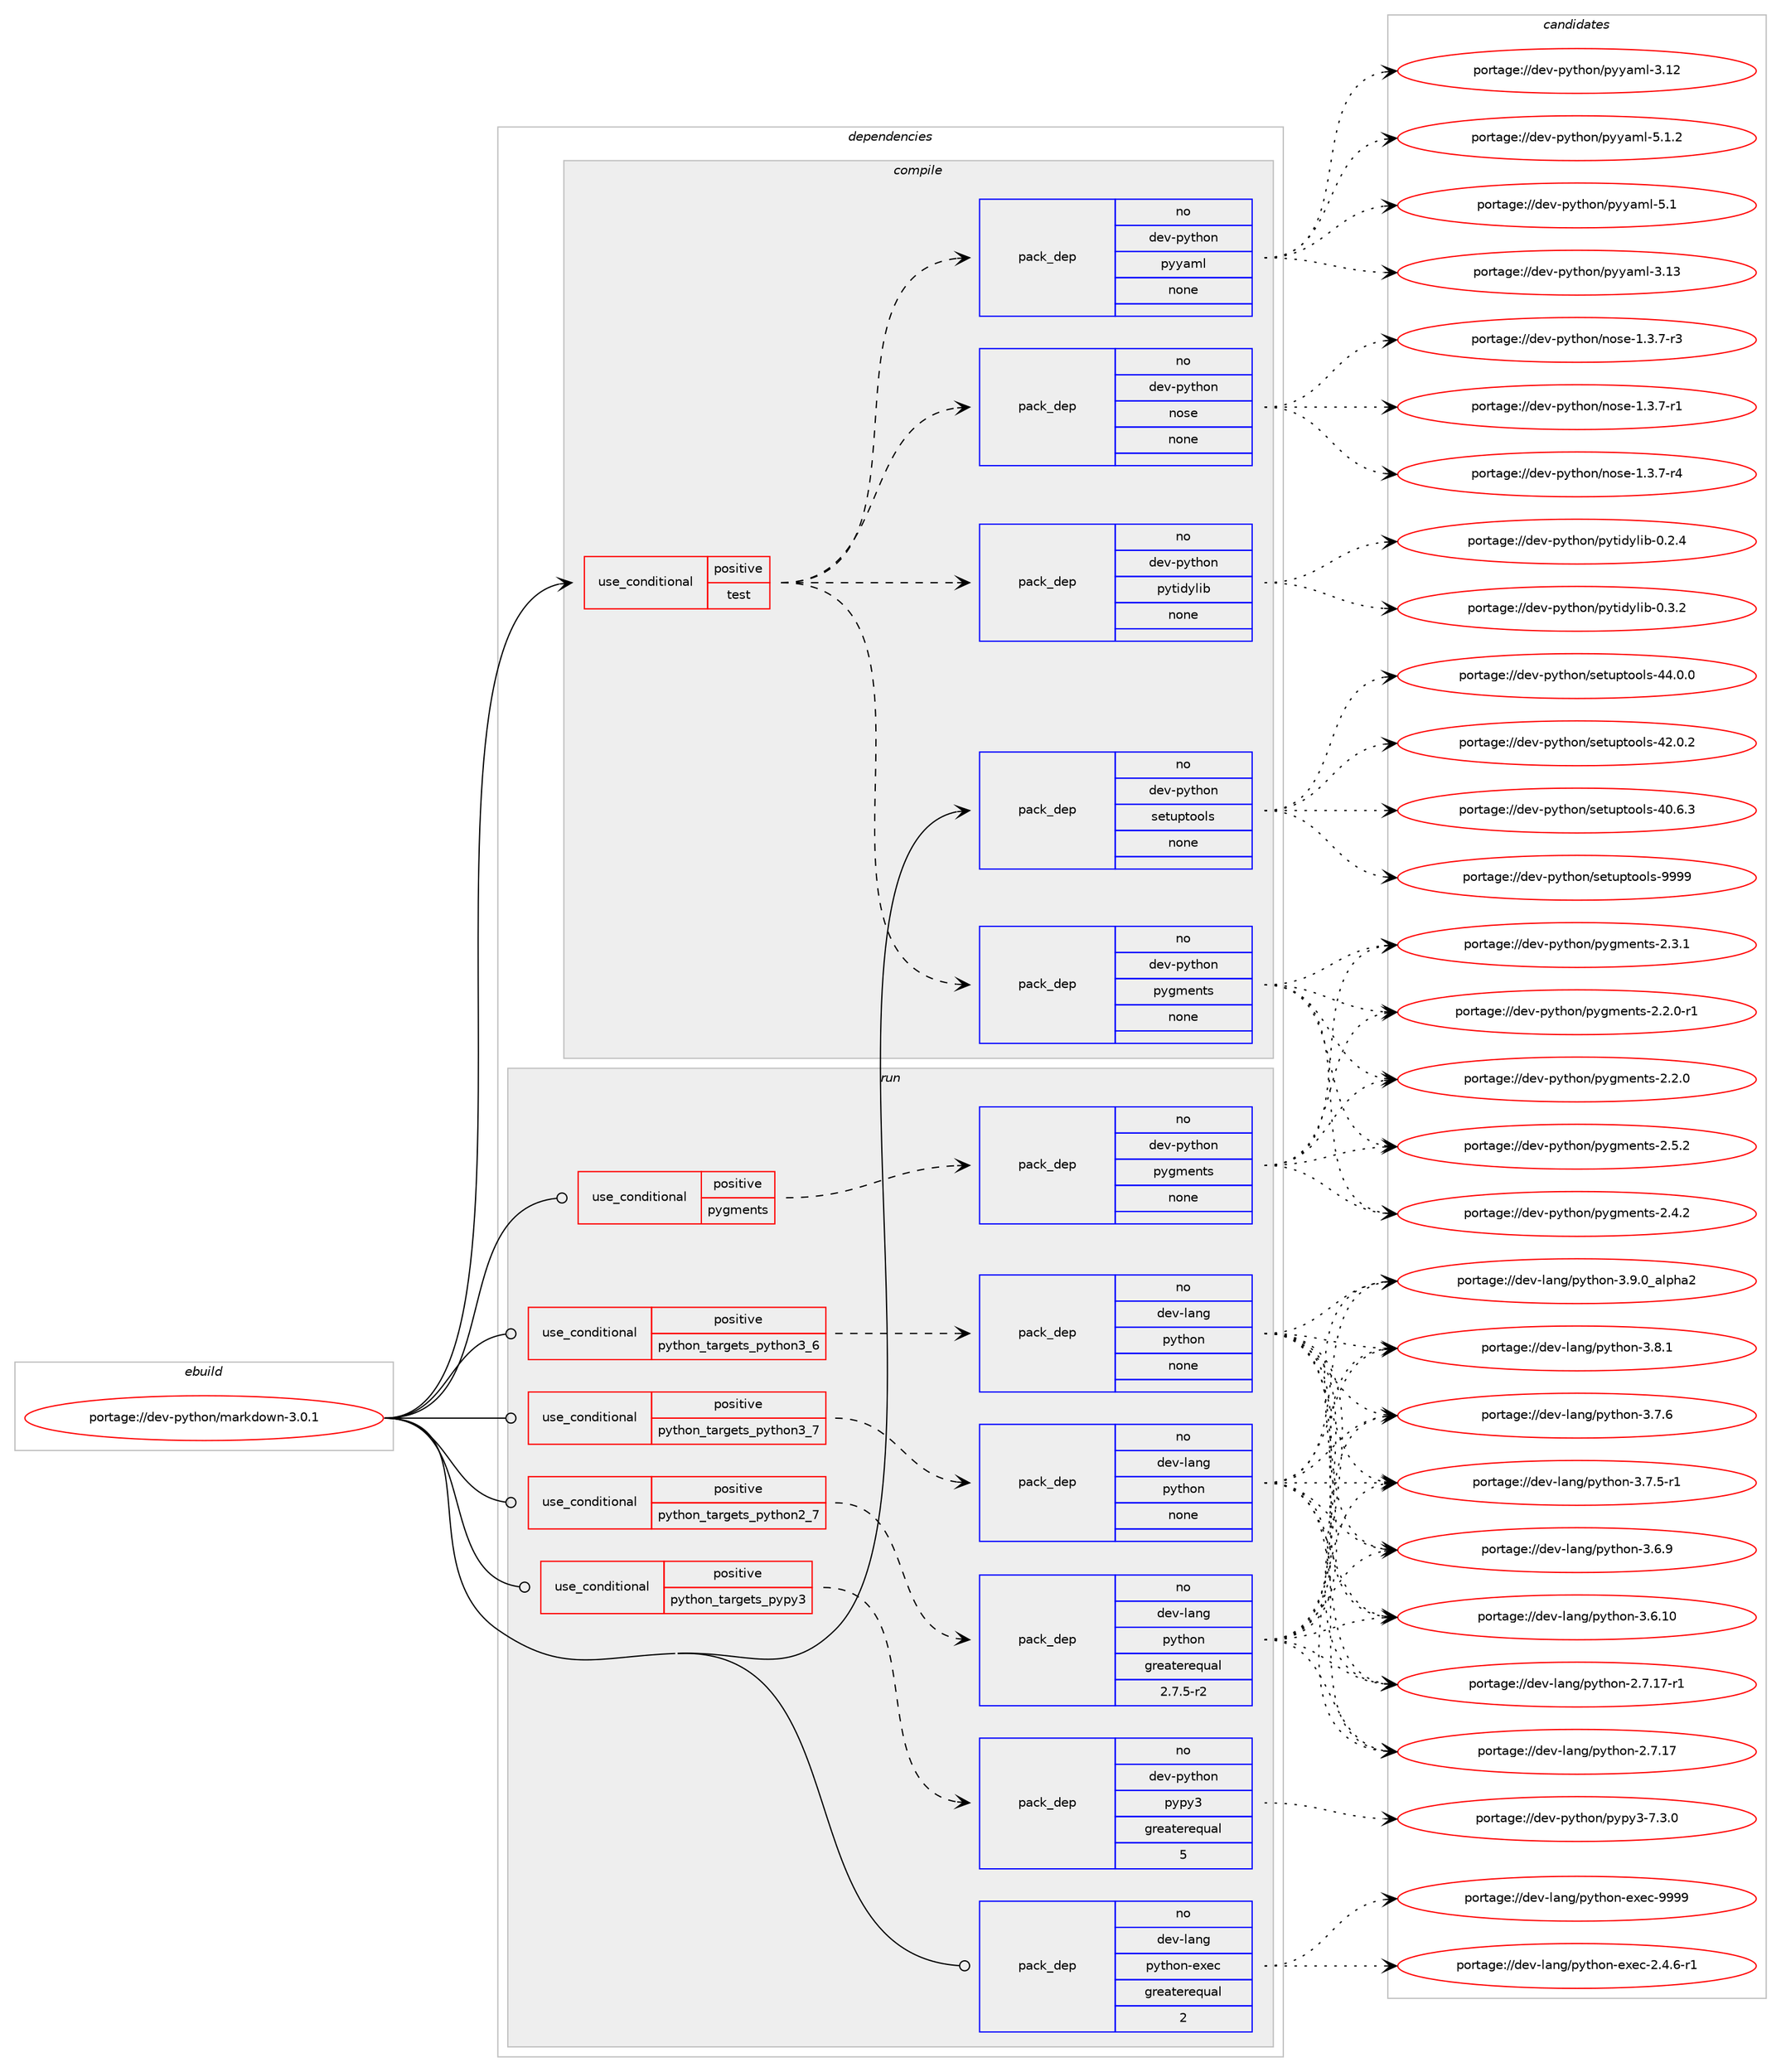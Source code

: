 digraph prolog {

# *************
# Graph options
# *************

newrank=true;
concentrate=true;
compound=true;
graph [rankdir=LR,fontname=Helvetica,fontsize=10,ranksep=1.5];#, ranksep=2.5, nodesep=0.2];
edge  [arrowhead=vee];
node  [fontname=Helvetica,fontsize=10];

# **********
# The ebuild
# **********

subgraph cluster_leftcol {
color=gray;
rank=same;
label=<<i>ebuild</i>>;
id [label="portage://dev-python/markdown-3.0.1", color=red, width=4, href="../dev-python/markdown-3.0.1.svg"];
}

# ****************
# The dependencies
# ****************

subgraph cluster_midcol {
color=gray;
label=<<i>dependencies</i>>;
subgraph cluster_compile {
fillcolor="#eeeeee";
style=filled;
label=<<i>compile</i>>;
subgraph cond113150 {
dependency451229 [label=<<TABLE BORDER="0" CELLBORDER="1" CELLSPACING="0" CELLPADDING="4"><TR><TD ROWSPAN="3" CELLPADDING="10">use_conditional</TD></TR><TR><TD>positive</TD></TR><TR><TD>test</TD></TR></TABLE>>, shape=none, color=red];
subgraph pack333099 {
dependency451230 [label=<<TABLE BORDER="0" CELLBORDER="1" CELLSPACING="0" CELLPADDING="4" WIDTH="220"><TR><TD ROWSPAN="6" CELLPADDING="30">pack_dep</TD></TR><TR><TD WIDTH="110">no</TD></TR><TR><TD>dev-python</TD></TR><TR><TD>nose</TD></TR><TR><TD>none</TD></TR><TR><TD></TD></TR></TABLE>>, shape=none, color=blue];
}
dependency451229:e -> dependency451230:w [weight=20,style="dashed",arrowhead="vee"];
subgraph pack333100 {
dependency451231 [label=<<TABLE BORDER="0" CELLBORDER="1" CELLSPACING="0" CELLPADDING="4" WIDTH="220"><TR><TD ROWSPAN="6" CELLPADDING="30">pack_dep</TD></TR><TR><TD WIDTH="110">no</TD></TR><TR><TD>dev-python</TD></TR><TR><TD>pyyaml</TD></TR><TR><TD>none</TD></TR><TR><TD></TD></TR></TABLE>>, shape=none, color=blue];
}
dependency451229:e -> dependency451231:w [weight=20,style="dashed",arrowhead="vee"];
subgraph pack333101 {
dependency451232 [label=<<TABLE BORDER="0" CELLBORDER="1" CELLSPACING="0" CELLPADDING="4" WIDTH="220"><TR><TD ROWSPAN="6" CELLPADDING="30">pack_dep</TD></TR><TR><TD WIDTH="110">no</TD></TR><TR><TD>dev-python</TD></TR><TR><TD>pygments</TD></TR><TR><TD>none</TD></TR><TR><TD></TD></TR></TABLE>>, shape=none, color=blue];
}
dependency451229:e -> dependency451232:w [weight=20,style="dashed",arrowhead="vee"];
subgraph pack333102 {
dependency451233 [label=<<TABLE BORDER="0" CELLBORDER="1" CELLSPACING="0" CELLPADDING="4" WIDTH="220"><TR><TD ROWSPAN="6" CELLPADDING="30">pack_dep</TD></TR><TR><TD WIDTH="110">no</TD></TR><TR><TD>dev-python</TD></TR><TR><TD>pytidylib</TD></TR><TR><TD>none</TD></TR><TR><TD></TD></TR></TABLE>>, shape=none, color=blue];
}
dependency451229:e -> dependency451233:w [weight=20,style="dashed",arrowhead="vee"];
}
id:e -> dependency451229:w [weight=20,style="solid",arrowhead="vee"];
subgraph pack333103 {
dependency451234 [label=<<TABLE BORDER="0" CELLBORDER="1" CELLSPACING="0" CELLPADDING="4" WIDTH="220"><TR><TD ROWSPAN="6" CELLPADDING="30">pack_dep</TD></TR><TR><TD WIDTH="110">no</TD></TR><TR><TD>dev-python</TD></TR><TR><TD>setuptools</TD></TR><TR><TD>none</TD></TR><TR><TD></TD></TR></TABLE>>, shape=none, color=blue];
}
id:e -> dependency451234:w [weight=20,style="solid",arrowhead="vee"];
}
subgraph cluster_compileandrun {
fillcolor="#eeeeee";
style=filled;
label=<<i>compile and run</i>>;
}
subgraph cluster_run {
fillcolor="#eeeeee";
style=filled;
label=<<i>run</i>>;
subgraph cond113151 {
dependency451235 [label=<<TABLE BORDER="0" CELLBORDER="1" CELLSPACING="0" CELLPADDING="4"><TR><TD ROWSPAN="3" CELLPADDING="10">use_conditional</TD></TR><TR><TD>positive</TD></TR><TR><TD>pygments</TD></TR></TABLE>>, shape=none, color=red];
subgraph pack333104 {
dependency451236 [label=<<TABLE BORDER="0" CELLBORDER="1" CELLSPACING="0" CELLPADDING="4" WIDTH="220"><TR><TD ROWSPAN="6" CELLPADDING="30">pack_dep</TD></TR><TR><TD WIDTH="110">no</TD></TR><TR><TD>dev-python</TD></TR><TR><TD>pygments</TD></TR><TR><TD>none</TD></TR><TR><TD></TD></TR></TABLE>>, shape=none, color=blue];
}
dependency451235:e -> dependency451236:w [weight=20,style="dashed",arrowhead="vee"];
}
id:e -> dependency451235:w [weight=20,style="solid",arrowhead="odot"];
subgraph cond113152 {
dependency451237 [label=<<TABLE BORDER="0" CELLBORDER="1" CELLSPACING="0" CELLPADDING="4"><TR><TD ROWSPAN="3" CELLPADDING="10">use_conditional</TD></TR><TR><TD>positive</TD></TR><TR><TD>python_targets_pypy3</TD></TR></TABLE>>, shape=none, color=red];
subgraph pack333105 {
dependency451238 [label=<<TABLE BORDER="0" CELLBORDER="1" CELLSPACING="0" CELLPADDING="4" WIDTH="220"><TR><TD ROWSPAN="6" CELLPADDING="30">pack_dep</TD></TR><TR><TD WIDTH="110">no</TD></TR><TR><TD>dev-python</TD></TR><TR><TD>pypy3</TD></TR><TR><TD>greaterequal</TD></TR><TR><TD>5</TD></TR></TABLE>>, shape=none, color=blue];
}
dependency451237:e -> dependency451238:w [weight=20,style="dashed",arrowhead="vee"];
}
id:e -> dependency451237:w [weight=20,style="solid",arrowhead="odot"];
subgraph cond113153 {
dependency451239 [label=<<TABLE BORDER="0" CELLBORDER="1" CELLSPACING="0" CELLPADDING="4"><TR><TD ROWSPAN="3" CELLPADDING="10">use_conditional</TD></TR><TR><TD>positive</TD></TR><TR><TD>python_targets_python2_7</TD></TR></TABLE>>, shape=none, color=red];
subgraph pack333106 {
dependency451240 [label=<<TABLE BORDER="0" CELLBORDER="1" CELLSPACING="0" CELLPADDING="4" WIDTH="220"><TR><TD ROWSPAN="6" CELLPADDING="30">pack_dep</TD></TR><TR><TD WIDTH="110">no</TD></TR><TR><TD>dev-lang</TD></TR><TR><TD>python</TD></TR><TR><TD>greaterequal</TD></TR><TR><TD>2.7.5-r2</TD></TR></TABLE>>, shape=none, color=blue];
}
dependency451239:e -> dependency451240:w [weight=20,style="dashed",arrowhead="vee"];
}
id:e -> dependency451239:w [weight=20,style="solid",arrowhead="odot"];
subgraph cond113154 {
dependency451241 [label=<<TABLE BORDER="0" CELLBORDER="1" CELLSPACING="0" CELLPADDING="4"><TR><TD ROWSPAN="3" CELLPADDING="10">use_conditional</TD></TR><TR><TD>positive</TD></TR><TR><TD>python_targets_python3_6</TD></TR></TABLE>>, shape=none, color=red];
subgraph pack333107 {
dependency451242 [label=<<TABLE BORDER="0" CELLBORDER="1" CELLSPACING="0" CELLPADDING="4" WIDTH="220"><TR><TD ROWSPAN="6" CELLPADDING="30">pack_dep</TD></TR><TR><TD WIDTH="110">no</TD></TR><TR><TD>dev-lang</TD></TR><TR><TD>python</TD></TR><TR><TD>none</TD></TR><TR><TD></TD></TR></TABLE>>, shape=none, color=blue];
}
dependency451241:e -> dependency451242:w [weight=20,style="dashed",arrowhead="vee"];
}
id:e -> dependency451241:w [weight=20,style="solid",arrowhead="odot"];
subgraph cond113155 {
dependency451243 [label=<<TABLE BORDER="0" CELLBORDER="1" CELLSPACING="0" CELLPADDING="4"><TR><TD ROWSPAN="3" CELLPADDING="10">use_conditional</TD></TR><TR><TD>positive</TD></TR><TR><TD>python_targets_python3_7</TD></TR></TABLE>>, shape=none, color=red];
subgraph pack333108 {
dependency451244 [label=<<TABLE BORDER="0" CELLBORDER="1" CELLSPACING="0" CELLPADDING="4" WIDTH="220"><TR><TD ROWSPAN="6" CELLPADDING="30">pack_dep</TD></TR><TR><TD WIDTH="110">no</TD></TR><TR><TD>dev-lang</TD></TR><TR><TD>python</TD></TR><TR><TD>none</TD></TR><TR><TD></TD></TR></TABLE>>, shape=none, color=blue];
}
dependency451243:e -> dependency451244:w [weight=20,style="dashed",arrowhead="vee"];
}
id:e -> dependency451243:w [weight=20,style="solid",arrowhead="odot"];
subgraph pack333109 {
dependency451245 [label=<<TABLE BORDER="0" CELLBORDER="1" CELLSPACING="0" CELLPADDING="4" WIDTH="220"><TR><TD ROWSPAN="6" CELLPADDING="30">pack_dep</TD></TR><TR><TD WIDTH="110">no</TD></TR><TR><TD>dev-lang</TD></TR><TR><TD>python-exec</TD></TR><TR><TD>greaterequal</TD></TR><TR><TD>2</TD></TR></TABLE>>, shape=none, color=blue];
}
id:e -> dependency451245:w [weight=20,style="solid",arrowhead="odot"];
}
}

# **************
# The candidates
# **************

subgraph cluster_choices {
rank=same;
color=gray;
label=<<i>candidates</i>>;

subgraph choice333099 {
color=black;
nodesep=1;
choice10010111845112121116104111110471101111151014549465146554511452 [label="portage://dev-python/nose-1.3.7-r4", color=red, width=4,href="../dev-python/nose-1.3.7-r4.svg"];
choice10010111845112121116104111110471101111151014549465146554511451 [label="portage://dev-python/nose-1.3.7-r3", color=red, width=4,href="../dev-python/nose-1.3.7-r3.svg"];
choice10010111845112121116104111110471101111151014549465146554511449 [label="portage://dev-python/nose-1.3.7-r1", color=red, width=4,href="../dev-python/nose-1.3.7-r1.svg"];
dependency451230:e -> choice10010111845112121116104111110471101111151014549465146554511452:w [style=dotted,weight="100"];
dependency451230:e -> choice10010111845112121116104111110471101111151014549465146554511451:w [style=dotted,weight="100"];
dependency451230:e -> choice10010111845112121116104111110471101111151014549465146554511449:w [style=dotted,weight="100"];
}
subgraph choice333100 {
color=black;
nodesep=1;
choice100101118451121211161041111104711212112197109108455346494650 [label="portage://dev-python/pyyaml-5.1.2", color=red, width=4,href="../dev-python/pyyaml-5.1.2.svg"];
choice10010111845112121116104111110471121211219710910845534649 [label="portage://dev-python/pyyaml-5.1", color=red, width=4,href="../dev-python/pyyaml-5.1.svg"];
choice1001011184511212111610411111047112121121971091084551464951 [label="portage://dev-python/pyyaml-3.13", color=red, width=4,href="../dev-python/pyyaml-3.13.svg"];
choice1001011184511212111610411111047112121121971091084551464950 [label="portage://dev-python/pyyaml-3.12", color=red, width=4,href="../dev-python/pyyaml-3.12.svg"];
dependency451231:e -> choice100101118451121211161041111104711212112197109108455346494650:w [style=dotted,weight="100"];
dependency451231:e -> choice10010111845112121116104111110471121211219710910845534649:w [style=dotted,weight="100"];
dependency451231:e -> choice1001011184511212111610411111047112121121971091084551464951:w [style=dotted,weight="100"];
dependency451231:e -> choice1001011184511212111610411111047112121121971091084551464950:w [style=dotted,weight="100"];
}
subgraph choice333101 {
color=black;
nodesep=1;
choice1001011184511212111610411111047112121103109101110116115455046534650 [label="portage://dev-python/pygments-2.5.2", color=red, width=4,href="../dev-python/pygments-2.5.2.svg"];
choice1001011184511212111610411111047112121103109101110116115455046524650 [label="portage://dev-python/pygments-2.4.2", color=red, width=4,href="../dev-python/pygments-2.4.2.svg"];
choice1001011184511212111610411111047112121103109101110116115455046514649 [label="portage://dev-python/pygments-2.3.1", color=red, width=4,href="../dev-python/pygments-2.3.1.svg"];
choice10010111845112121116104111110471121211031091011101161154550465046484511449 [label="portage://dev-python/pygments-2.2.0-r1", color=red, width=4,href="../dev-python/pygments-2.2.0-r1.svg"];
choice1001011184511212111610411111047112121103109101110116115455046504648 [label="portage://dev-python/pygments-2.2.0", color=red, width=4,href="../dev-python/pygments-2.2.0.svg"];
dependency451232:e -> choice1001011184511212111610411111047112121103109101110116115455046534650:w [style=dotted,weight="100"];
dependency451232:e -> choice1001011184511212111610411111047112121103109101110116115455046524650:w [style=dotted,weight="100"];
dependency451232:e -> choice1001011184511212111610411111047112121103109101110116115455046514649:w [style=dotted,weight="100"];
dependency451232:e -> choice10010111845112121116104111110471121211031091011101161154550465046484511449:w [style=dotted,weight="100"];
dependency451232:e -> choice1001011184511212111610411111047112121103109101110116115455046504648:w [style=dotted,weight="100"];
}
subgraph choice333102 {
color=black;
nodesep=1;
choice100101118451121211161041111104711212111610510012110810598454846514650 [label="portage://dev-python/pytidylib-0.3.2", color=red, width=4,href="../dev-python/pytidylib-0.3.2.svg"];
choice100101118451121211161041111104711212111610510012110810598454846504652 [label="portage://dev-python/pytidylib-0.2.4", color=red, width=4,href="../dev-python/pytidylib-0.2.4.svg"];
dependency451233:e -> choice100101118451121211161041111104711212111610510012110810598454846514650:w [style=dotted,weight="100"];
dependency451233:e -> choice100101118451121211161041111104711212111610510012110810598454846504652:w [style=dotted,weight="100"];
}
subgraph choice333103 {
color=black;
nodesep=1;
choice10010111845112121116104111110471151011161171121161111111081154557575757 [label="portage://dev-python/setuptools-9999", color=red, width=4,href="../dev-python/setuptools-9999.svg"];
choice100101118451121211161041111104711510111611711211611111110811545525246484648 [label="portage://dev-python/setuptools-44.0.0", color=red, width=4,href="../dev-python/setuptools-44.0.0.svg"];
choice100101118451121211161041111104711510111611711211611111110811545525046484650 [label="portage://dev-python/setuptools-42.0.2", color=red, width=4,href="../dev-python/setuptools-42.0.2.svg"];
choice100101118451121211161041111104711510111611711211611111110811545524846544651 [label="portage://dev-python/setuptools-40.6.3", color=red, width=4,href="../dev-python/setuptools-40.6.3.svg"];
dependency451234:e -> choice10010111845112121116104111110471151011161171121161111111081154557575757:w [style=dotted,weight="100"];
dependency451234:e -> choice100101118451121211161041111104711510111611711211611111110811545525246484648:w [style=dotted,weight="100"];
dependency451234:e -> choice100101118451121211161041111104711510111611711211611111110811545525046484650:w [style=dotted,weight="100"];
dependency451234:e -> choice100101118451121211161041111104711510111611711211611111110811545524846544651:w [style=dotted,weight="100"];
}
subgraph choice333104 {
color=black;
nodesep=1;
choice1001011184511212111610411111047112121103109101110116115455046534650 [label="portage://dev-python/pygments-2.5.2", color=red, width=4,href="../dev-python/pygments-2.5.2.svg"];
choice1001011184511212111610411111047112121103109101110116115455046524650 [label="portage://dev-python/pygments-2.4.2", color=red, width=4,href="../dev-python/pygments-2.4.2.svg"];
choice1001011184511212111610411111047112121103109101110116115455046514649 [label="portage://dev-python/pygments-2.3.1", color=red, width=4,href="../dev-python/pygments-2.3.1.svg"];
choice10010111845112121116104111110471121211031091011101161154550465046484511449 [label="portage://dev-python/pygments-2.2.0-r1", color=red, width=4,href="../dev-python/pygments-2.2.0-r1.svg"];
choice1001011184511212111610411111047112121103109101110116115455046504648 [label="portage://dev-python/pygments-2.2.0", color=red, width=4,href="../dev-python/pygments-2.2.0.svg"];
dependency451236:e -> choice1001011184511212111610411111047112121103109101110116115455046534650:w [style=dotted,weight="100"];
dependency451236:e -> choice1001011184511212111610411111047112121103109101110116115455046524650:w [style=dotted,weight="100"];
dependency451236:e -> choice1001011184511212111610411111047112121103109101110116115455046514649:w [style=dotted,weight="100"];
dependency451236:e -> choice10010111845112121116104111110471121211031091011101161154550465046484511449:w [style=dotted,weight="100"];
dependency451236:e -> choice1001011184511212111610411111047112121103109101110116115455046504648:w [style=dotted,weight="100"];
}
subgraph choice333105 {
color=black;
nodesep=1;
choice100101118451121211161041111104711212111212151455546514648 [label="portage://dev-python/pypy3-7.3.0", color=red, width=4,href="../dev-python/pypy3-7.3.0.svg"];
dependency451238:e -> choice100101118451121211161041111104711212111212151455546514648:w [style=dotted,weight="100"];
}
subgraph choice333106 {
color=black;
nodesep=1;
choice10010111845108971101034711212111610411111045514657464895971081121049750 [label="portage://dev-lang/python-3.9.0_alpha2", color=red, width=4,href="../dev-lang/python-3.9.0_alpha2.svg"];
choice100101118451089711010347112121116104111110455146564649 [label="portage://dev-lang/python-3.8.1", color=red, width=4,href="../dev-lang/python-3.8.1.svg"];
choice100101118451089711010347112121116104111110455146554654 [label="portage://dev-lang/python-3.7.6", color=red, width=4,href="../dev-lang/python-3.7.6.svg"];
choice1001011184510897110103471121211161041111104551465546534511449 [label="portage://dev-lang/python-3.7.5-r1", color=red, width=4,href="../dev-lang/python-3.7.5-r1.svg"];
choice100101118451089711010347112121116104111110455146544657 [label="portage://dev-lang/python-3.6.9", color=red, width=4,href="../dev-lang/python-3.6.9.svg"];
choice10010111845108971101034711212111610411111045514654464948 [label="portage://dev-lang/python-3.6.10", color=red, width=4,href="../dev-lang/python-3.6.10.svg"];
choice100101118451089711010347112121116104111110455046554649554511449 [label="portage://dev-lang/python-2.7.17-r1", color=red, width=4,href="../dev-lang/python-2.7.17-r1.svg"];
choice10010111845108971101034711212111610411111045504655464955 [label="portage://dev-lang/python-2.7.17", color=red, width=4,href="../dev-lang/python-2.7.17.svg"];
dependency451240:e -> choice10010111845108971101034711212111610411111045514657464895971081121049750:w [style=dotted,weight="100"];
dependency451240:e -> choice100101118451089711010347112121116104111110455146564649:w [style=dotted,weight="100"];
dependency451240:e -> choice100101118451089711010347112121116104111110455146554654:w [style=dotted,weight="100"];
dependency451240:e -> choice1001011184510897110103471121211161041111104551465546534511449:w [style=dotted,weight="100"];
dependency451240:e -> choice100101118451089711010347112121116104111110455146544657:w [style=dotted,weight="100"];
dependency451240:e -> choice10010111845108971101034711212111610411111045514654464948:w [style=dotted,weight="100"];
dependency451240:e -> choice100101118451089711010347112121116104111110455046554649554511449:w [style=dotted,weight="100"];
dependency451240:e -> choice10010111845108971101034711212111610411111045504655464955:w [style=dotted,weight="100"];
}
subgraph choice333107 {
color=black;
nodesep=1;
choice10010111845108971101034711212111610411111045514657464895971081121049750 [label="portage://dev-lang/python-3.9.0_alpha2", color=red, width=4,href="../dev-lang/python-3.9.0_alpha2.svg"];
choice100101118451089711010347112121116104111110455146564649 [label="portage://dev-lang/python-3.8.1", color=red, width=4,href="../dev-lang/python-3.8.1.svg"];
choice100101118451089711010347112121116104111110455146554654 [label="portage://dev-lang/python-3.7.6", color=red, width=4,href="../dev-lang/python-3.7.6.svg"];
choice1001011184510897110103471121211161041111104551465546534511449 [label="portage://dev-lang/python-3.7.5-r1", color=red, width=4,href="../dev-lang/python-3.7.5-r1.svg"];
choice100101118451089711010347112121116104111110455146544657 [label="portage://dev-lang/python-3.6.9", color=red, width=4,href="../dev-lang/python-3.6.9.svg"];
choice10010111845108971101034711212111610411111045514654464948 [label="portage://dev-lang/python-3.6.10", color=red, width=4,href="../dev-lang/python-3.6.10.svg"];
choice100101118451089711010347112121116104111110455046554649554511449 [label="portage://dev-lang/python-2.7.17-r1", color=red, width=4,href="../dev-lang/python-2.7.17-r1.svg"];
choice10010111845108971101034711212111610411111045504655464955 [label="portage://dev-lang/python-2.7.17", color=red, width=4,href="../dev-lang/python-2.7.17.svg"];
dependency451242:e -> choice10010111845108971101034711212111610411111045514657464895971081121049750:w [style=dotted,weight="100"];
dependency451242:e -> choice100101118451089711010347112121116104111110455146564649:w [style=dotted,weight="100"];
dependency451242:e -> choice100101118451089711010347112121116104111110455146554654:w [style=dotted,weight="100"];
dependency451242:e -> choice1001011184510897110103471121211161041111104551465546534511449:w [style=dotted,weight="100"];
dependency451242:e -> choice100101118451089711010347112121116104111110455146544657:w [style=dotted,weight="100"];
dependency451242:e -> choice10010111845108971101034711212111610411111045514654464948:w [style=dotted,weight="100"];
dependency451242:e -> choice100101118451089711010347112121116104111110455046554649554511449:w [style=dotted,weight="100"];
dependency451242:e -> choice10010111845108971101034711212111610411111045504655464955:w [style=dotted,weight="100"];
}
subgraph choice333108 {
color=black;
nodesep=1;
choice10010111845108971101034711212111610411111045514657464895971081121049750 [label="portage://dev-lang/python-3.9.0_alpha2", color=red, width=4,href="../dev-lang/python-3.9.0_alpha2.svg"];
choice100101118451089711010347112121116104111110455146564649 [label="portage://dev-lang/python-3.8.1", color=red, width=4,href="../dev-lang/python-3.8.1.svg"];
choice100101118451089711010347112121116104111110455146554654 [label="portage://dev-lang/python-3.7.6", color=red, width=4,href="../dev-lang/python-3.7.6.svg"];
choice1001011184510897110103471121211161041111104551465546534511449 [label="portage://dev-lang/python-3.7.5-r1", color=red, width=4,href="../dev-lang/python-3.7.5-r1.svg"];
choice100101118451089711010347112121116104111110455146544657 [label="portage://dev-lang/python-3.6.9", color=red, width=4,href="../dev-lang/python-3.6.9.svg"];
choice10010111845108971101034711212111610411111045514654464948 [label="portage://dev-lang/python-3.6.10", color=red, width=4,href="../dev-lang/python-3.6.10.svg"];
choice100101118451089711010347112121116104111110455046554649554511449 [label="portage://dev-lang/python-2.7.17-r1", color=red, width=4,href="../dev-lang/python-2.7.17-r1.svg"];
choice10010111845108971101034711212111610411111045504655464955 [label="portage://dev-lang/python-2.7.17", color=red, width=4,href="../dev-lang/python-2.7.17.svg"];
dependency451244:e -> choice10010111845108971101034711212111610411111045514657464895971081121049750:w [style=dotted,weight="100"];
dependency451244:e -> choice100101118451089711010347112121116104111110455146564649:w [style=dotted,weight="100"];
dependency451244:e -> choice100101118451089711010347112121116104111110455146554654:w [style=dotted,weight="100"];
dependency451244:e -> choice1001011184510897110103471121211161041111104551465546534511449:w [style=dotted,weight="100"];
dependency451244:e -> choice100101118451089711010347112121116104111110455146544657:w [style=dotted,weight="100"];
dependency451244:e -> choice10010111845108971101034711212111610411111045514654464948:w [style=dotted,weight="100"];
dependency451244:e -> choice100101118451089711010347112121116104111110455046554649554511449:w [style=dotted,weight="100"];
dependency451244:e -> choice10010111845108971101034711212111610411111045504655464955:w [style=dotted,weight="100"];
}
subgraph choice333109 {
color=black;
nodesep=1;
choice10010111845108971101034711212111610411111045101120101994557575757 [label="portage://dev-lang/python-exec-9999", color=red, width=4,href="../dev-lang/python-exec-9999.svg"];
choice10010111845108971101034711212111610411111045101120101994550465246544511449 [label="portage://dev-lang/python-exec-2.4.6-r1", color=red, width=4,href="../dev-lang/python-exec-2.4.6-r1.svg"];
dependency451245:e -> choice10010111845108971101034711212111610411111045101120101994557575757:w [style=dotted,weight="100"];
dependency451245:e -> choice10010111845108971101034711212111610411111045101120101994550465246544511449:w [style=dotted,weight="100"];
}
}

}
